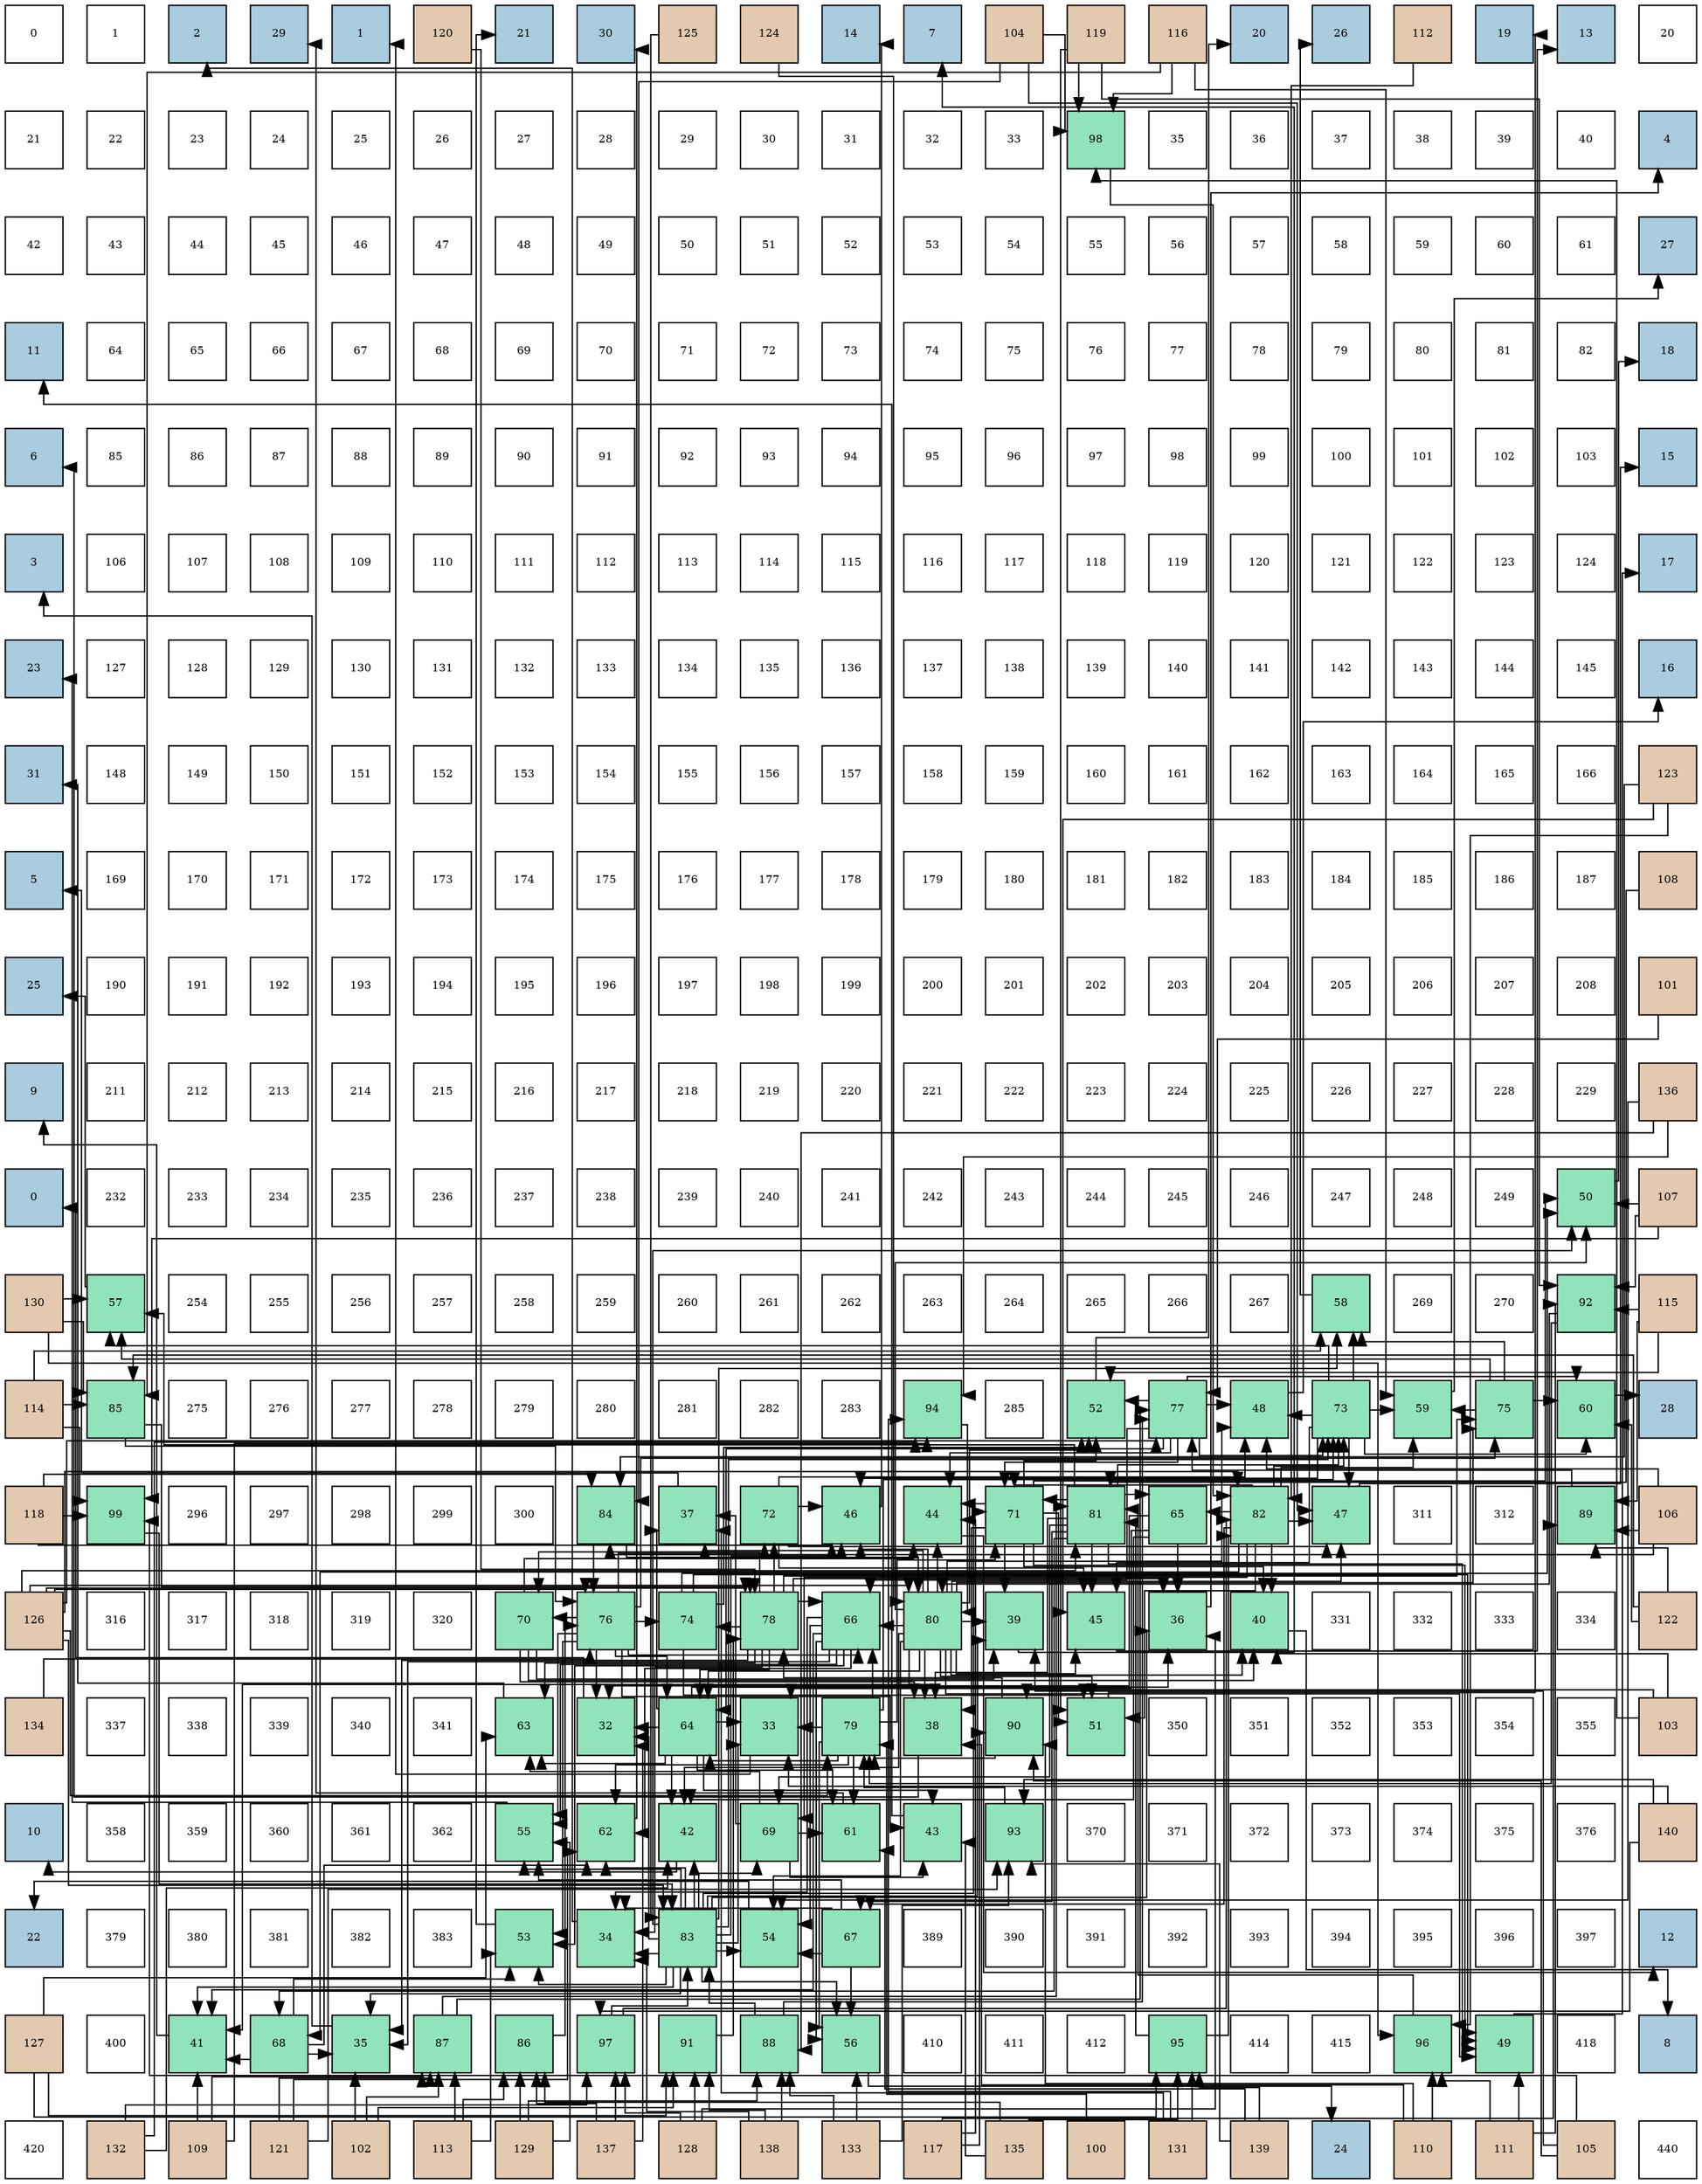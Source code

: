 digraph layout{
 rankdir=TB;
 splines=ortho;
 node [style=filled shape=square fixedsize=true width=0.6];
0[label="0", fontsize=8, fillcolor="#ffffff"];
1[label="1", fontsize=8, fillcolor="#ffffff"];
2[label="2", fontsize=8, fillcolor="#a9ccde"];
3[label="29", fontsize=8, fillcolor="#a9ccde"];
4[label="1", fontsize=8, fillcolor="#a9ccde"];
5[label="120", fontsize=8, fillcolor="#e3c9af"];
6[label="21", fontsize=8, fillcolor="#a9ccde"];
7[label="30", fontsize=8, fillcolor="#a9ccde"];
8[label="125", fontsize=8, fillcolor="#e3c9af"];
9[label="124", fontsize=8, fillcolor="#e3c9af"];
10[label="14", fontsize=8, fillcolor="#a9ccde"];
11[label="7", fontsize=8, fillcolor="#a9ccde"];
12[label="104", fontsize=8, fillcolor="#e3c9af"];
13[label="119", fontsize=8, fillcolor="#e3c9af"];
14[label="116", fontsize=8, fillcolor="#e3c9af"];
15[label="20", fontsize=8, fillcolor="#a9ccde"];
16[label="26", fontsize=8, fillcolor="#a9ccde"];
17[label="112", fontsize=8, fillcolor="#e3c9af"];
18[label="19", fontsize=8, fillcolor="#a9ccde"];
19[label="13", fontsize=8, fillcolor="#a9ccde"];
20[label="20", fontsize=8, fillcolor="#ffffff"];
21[label="21", fontsize=8, fillcolor="#ffffff"];
22[label="22", fontsize=8, fillcolor="#ffffff"];
23[label="23", fontsize=8, fillcolor="#ffffff"];
24[label="24", fontsize=8, fillcolor="#ffffff"];
25[label="25", fontsize=8, fillcolor="#ffffff"];
26[label="26", fontsize=8, fillcolor="#ffffff"];
27[label="27", fontsize=8, fillcolor="#ffffff"];
28[label="28", fontsize=8, fillcolor="#ffffff"];
29[label="29", fontsize=8, fillcolor="#ffffff"];
30[label="30", fontsize=8, fillcolor="#ffffff"];
31[label="31", fontsize=8, fillcolor="#ffffff"];
32[label="32", fontsize=8, fillcolor="#ffffff"];
33[label="33", fontsize=8, fillcolor="#ffffff"];
34[label="98", fontsize=8, fillcolor="#91e3bb"];
35[label="35", fontsize=8, fillcolor="#ffffff"];
36[label="36", fontsize=8, fillcolor="#ffffff"];
37[label="37", fontsize=8, fillcolor="#ffffff"];
38[label="38", fontsize=8, fillcolor="#ffffff"];
39[label="39", fontsize=8, fillcolor="#ffffff"];
40[label="40", fontsize=8, fillcolor="#ffffff"];
41[label="4", fontsize=8, fillcolor="#a9ccde"];
42[label="42", fontsize=8, fillcolor="#ffffff"];
43[label="43", fontsize=8, fillcolor="#ffffff"];
44[label="44", fontsize=8, fillcolor="#ffffff"];
45[label="45", fontsize=8, fillcolor="#ffffff"];
46[label="46", fontsize=8, fillcolor="#ffffff"];
47[label="47", fontsize=8, fillcolor="#ffffff"];
48[label="48", fontsize=8, fillcolor="#ffffff"];
49[label="49", fontsize=8, fillcolor="#ffffff"];
50[label="50", fontsize=8, fillcolor="#ffffff"];
51[label="51", fontsize=8, fillcolor="#ffffff"];
52[label="52", fontsize=8, fillcolor="#ffffff"];
53[label="53", fontsize=8, fillcolor="#ffffff"];
54[label="54", fontsize=8, fillcolor="#ffffff"];
55[label="55", fontsize=8, fillcolor="#ffffff"];
56[label="56", fontsize=8, fillcolor="#ffffff"];
57[label="57", fontsize=8, fillcolor="#ffffff"];
58[label="58", fontsize=8, fillcolor="#ffffff"];
59[label="59", fontsize=8, fillcolor="#ffffff"];
60[label="60", fontsize=8, fillcolor="#ffffff"];
61[label="61", fontsize=8, fillcolor="#ffffff"];
62[label="27", fontsize=8, fillcolor="#a9ccde"];
63[label="11", fontsize=8, fillcolor="#a9ccde"];
64[label="64", fontsize=8, fillcolor="#ffffff"];
65[label="65", fontsize=8, fillcolor="#ffffff"];
66[label="66", fontsize=8, fillcolor="#ffffff"];
67[label="67", fontsize=8, fillcolor="#ffffff"];
68[label="68", fontsize=8, fillcolor="#ffffff"];
69[label="69", fontsize=8, fillcolor="#ffffff"];
70[label="70", fontsize=8, fillcolor="#ffffff"];
71[label="71", fontsize=8, fillcolor="#ffffff"];
72[label="72", fontsize=8, fillcolor="#ffffff"];
73[label="73", fontsize=8, fillcolor="#ffffff"];
74[label="74", fontsize=8, fillcolor="#ffffff"];
75[label="75", fontsize=8, fillcolor="#ffffff"];
76[label="76", fontsize=8, fillcolor="#ffffff"];
77[label="77", fontsize=8, fillcolor="#ffffff"];
78[label="78", fontsize=8, fillcolor="#ffffff"];
79[label="79", fontsize=8, fillcolor="#ffffff"];
80[label="80", fontsize=8, fillcolor="#ffffff"];
81[label="81", fontsize=8, fillcolor="#ffffff"];
82[label="82", fontsize=8, fillcolor="#ffffff"];
83[label="18", fontsize=8, fillcolor="#a9ccde"];
84[label="6", fontsize=8, fillcolor="#a9ccde"];
85[label="85", fontsize=8, fillcolor="#ffffff"];
86[label="86", fontsize=8, fillcolor="#ffffff"];
87[label="87", fontsize=8, fillcolor="#ffffff"];
88[label="88", fontsize=8, fillcolor="#ffffff"];
89[label="89", fontsize=8, fillcolor="#ffffff"];
90[label="90", fontsize=8, fillcolor="#ffffff"];
91[label="91", fontsize=8, fillcolor="#ffffff"];
92[label="92", fontsize=8, fillcolor="#ffffff"];
93[label="93", fontsize=8, fillcolor="#ffffff"];
94[label="94", fontsize=8, fillcolor="#ffffff"];
95[label="95", fontsize=8, fillcolor="#ffffff"];
96[label="96", fontsize=8, fillcolor="#ffffff"];
97[label="97", fontsize=8, fillcolor="#ffffff"];
98[label="98", fontsize=8, fillcolor="#ffffff"];
99[label="99", fontsize=8, fillcolor="#ffffff"];
100[label="100", fontsize=8, fillcolor="#ffffff"];
101[label="101", fontsize=8, fillcolor="#ffffff"];
102[label="102", fontsize=8, fillcolor="#ffffff"];
103[label="103", fontsize=8, fillcolor="#ffffff"];
104[label="15", fontsize=8, fillcolor="#a9ccde"];
105[label="3", fontsize=8, fillcolor="#a9ccde"];
106[label="106", fontsize=8, fillcolor="#ffffff"];
107[label="107", fontsize=8, fillcolor="#ffffff"];
108[label="108", fontsize=8, fillcolor="#ffffff"];
109[label="109", fontsize=8, fillcolor="#ffffff"];
110[label="110", fontsize=8, fillcolor="#ffffff"];
111[label="111", fontsize=8, fillcolor="#ffffff"];
112[label="112", fontsize=8, fillcolor="#ffffff"];
113[label="113", fontsize=8, fillcolor="#ffffff"];
114[label="114", fontsize=8, fillcolor="#ffffff"];
115[label="115", fontsize=8, fillcolor="#ffffff"];
116[label="116", fontsize=8, fillcolor="#ffffff"];
117[label="117", fontsize=8, fillcolor="#ffffff"];
118[label="118", fontsize=8, fillcolor="#ffffff"];
119[label="119", fontsize=8, fillcolor="#ffffff"];
120[label="120", fontsize=8, fillcolor="#ffffff"];
121[label="121", fontsize=8, fillcolor="#ffffff"];
122[label="122", fontsize=8, fillcolor="#ffffff"];
123[label="123", fontsize=8, fillcolor="#ffffff"];
124[label="124", fontsize=8, fillcolor="#ffffff"];
125[label="17", fontsize=8, fillcolor="#a9ccde"];
126[label="23", fontsize=8, fillcolor="#a9ccde"];
127[label="127", fontsize=8, fillcolor="#ffffff"];
128[label="128", fontsize=8, fillcolor="#ffffff"];
129[label="129", fontsize=8, fillcolor="#ffffff"];
130[label="130", fontsize=8, fillcolor="#ffffff"];
131[label="131", fontsize=8, fillcolor="#ffffff"];
132[label="132", fontsize=8, fillcolor="#ffffff"];
133[label="133", fontsize=8, fillcolor="#ffffff"];
134[label="134", fontsize=8, fillcolor="#ffffff"];
135[label="135", fontsize=8, fillcolor="#ffffff"];
136[label="136", fontsize=8, fillcolor="#ffffff"];
137[label="137", fontsize=8, fillcolor="#ffffff"];
138[label="138", fontsize=8, fillcolor="#ffffff"];
139[label="139", fontsize=8, fillcolor="#ffffff"];
140[label="140", fontsize=8, fillcolor="#ffffff"];
141[label="141", fontsize=8, fillcolor="#ffffff"];
142[label="142", fontsize=8, fillcolor="#ffffff"];
143[label="143", fontsize=8, fillcolor="#ffffff"];
144[label="144", fontsize=8, fillcolor="#ffffff"];
145[label="145", fontsize=8, fillcolor="#ffffff"];
146[label="16", fontsize=8, fillcolor="#a9ccde"];
147[label="31", fontsize=8, fillcolor="#a9ccde"];
148[label="148", fontsize=8, fillcolor="#ffffff"];
149[label="149", fontsize=8, fillcolor="#ffffff"];
150[label="150", fontsize=8, fillcolor="#ffffff"];
151[label="151", fontsize=8, fillcolor="#ffffff"];
152[label="152", fontsize=8, fillcolor="#ffffff"];
153[label="153", fontsize=8, fillcolor="#ffffff"];
154[label="154", fontsize=8, fillcolor="#ffffff"];
155[label="155", fontsize=8, fillcolor="#ffffff"];
156[label="156", fontsize=8, fillcolor="#ffffff"];
157[label="157", fontsize=8, fillcolor="#ffffff"];
158[label="158", fontsize=8, fillcolor="#ffffff"];
159[label="159", fontsize=8, fillcolor="#ffffff"];
160[label="160", fontsize=8, fillcolor="#ffffff"];
161[label="161", fontsize=8, fillcolor="#ffffff"];
162[label="162", fontsize=8, fillcolor="#ffffff"];
163[label="163", fontsize=8, fillcolor="#ffffff"];
164[label="164", fontsize=8, fillcolor="#ffffff"];
165[label="165", fontsize=8, fillcolor="#ffffff"];
166[label="166", fontsize=8, fillcolor="#ffffff"];
167[label="123", fontsize=8, fillcolor="#e3c9af"];
168[label="5", fontsize=8, fillcolor="#a9ccde"];
169[label="169", fontsize=8, fillcolor="#ffffff"];
170[label="170", fontsize=8, fillcolor="#ffffff"];
171[label="171", fontsize=8, fillcolor="#ffffff"];
172[label="172", fontsize=8, fillcolor="#ffffff"];
173[label="173", fontsize=8, fillcolor="#ffffff"];
174[label="174", fontsize=8, fillcolor="#ffffff"];
175[label="175", fontsize=8, fillcolor="#ffffff"];
176[label="176", fontsize=8, fillcolor="#ffffff"];
177[label="177", fontsize=8, fillcolor="#ffffff"];
178[label="178", fontsize=8, fillcolor="#ffffff"];
179[label="179", fontsize=8, fillcolor="#ffffff"];
180[label="180", fontsize=8, fillcolor="#ffffff"];
181[label="181", fontsize=8, fillcolor="#ffffff"];
182[label="182", fontsize=8, fillcolor="#ffffff"];
183[label="183", fontsize=8, fillcolor="#ffffff"];
184[label="184", fontsize=8, fillcolor="#ffffff"];
185[label="185", fontsize=8, fillcolor="#ffffff"];
186[label="186", fontsize=8, fillcolor="#ffffff"];
187[label="187", fontsize=8, fillcolor="#ffffff"];
188[label="108", fontsize=8, fillcolor="#e3c9af"];
189[label="25", fontsize=8, fillcolor="#a9ccde"];
190[label="190", fontsize=8, fillcolor="#ffffff"];
191[label="191", fontsize=8, fillcolor="#ffffff"];
192[label="192", fontsize=8, fillcolor="#ffffff"];
193[label="193", fontsize=8, fillcolor="#ffffff"];
194[label="194", fontsize=8, fillcolor="#ffffff"];
195[label="195", fontsize=8, fillcolor="#ffffff"];
196[label="196", fontsize=8, fillcolor="#ffffff"];
197[label="197", fontsize=8, fillcolor="#ffffff"];
198[label="198", fontsize=8, fillcolor="#ffffff"];
199[label="199", fontsize=8, fillcolor="#ffffff"];
200[label="200", fontsize=8, fillcolor="#ffffff"];
201[label="201", fontsize=8, fillcolor="#ffffff"];
202[label="202", fontsize=8, fillcolor="#ffffff"];
203[label="203", fontsize=8, fillcolor="#ffffff"];
204[label="204", fontsize=8, fillcolor="#ffffff"];
205[label="205", fontsize=8, fillcolor="#ffffff"];
206[label="206", fontsize=8, fillcolor="#ffffff"];
207[label="207", fontsize=8, fillcolor="#ffffff"];
208[label="208", fontsize=8, fillcolor="#ffffff"];
209[label="101", fontsize=8, fillcolor="#e3c9af"];
210[label="9", fontsize=8, fillcolor="#a9ccde"];
211[label="211", fontsize=8, fillcolor="#ffffff"];
212[label="212", fontsize=8, fillcolor="#ffffff"];
213[label="213", fontsize=8, fillcolor="#ffffff"];
214[label="214", fontsize=8, fillcolor="#ffffff"];
215[label="215", fontsize=8, fillcolor="#ffffff"];
216[label="216", fontsize=8, fillcolor="#ffffff"];
217[label="217", fontsize=8, fillcolor="#ffffff"];
218[label="218", fontsize=8, fillcolor="#ffffff"];
219[label="219", fontsize=8, fillcolor="#ffffff"];
220[label="220", fontsize=8, fillcolor="#ffffff"];
221[label="221", fontsize=8, fillcolor="#ffffff"];
222[label="222", fontsize=8, fillcolor="#ffffff"];
223[label="223", fontsize=8, fillcolor="#ffffff"];
224[label="224", fontsize=8, fillcolor="#ffffff"];
225[label="225", fontsize=8, fillcolor="#ffffff"];
226[label="226", fontsize=8, fillcolor="#ffffff"];
227[label="227", fontsize=8, fillcolor="#ffffff"];
228[label="228", fontsize=8, fillcolor="#ffffff"];
229[label="229", fontsize=8, fillcolor="#ffffff"];
230[label="136", fontsize=8, fillcolor="#e3c9af"];
231[label="0", fontsize=8, fillcolor="#a9ccde"];
232[label="232", fontsize=8, fillcolor="#ffffff"];
233[label="233", fontsize=8, fillcolor="#ffffff"];
234[label="234", fontsize=8, fillcolor="#ffffff"];
235[label="235", fontsize=8, fillcolor="#ffffff"];
236[label="236", fontsize=8, fillcolor="#ffffff"];
237[label="237", fontsize=8, fillcolor="#ffffff"];
238[label="238", fontsize=8, fillcolor="#ffffff"];
239[label="239", fontsize=8, fillcolor="#ffffff"];
240[label="240", fontsize=8, fillcolor="#ffffff"];
241[label="241", fontsize=8, fillcolor="#ffffff"];
242[label="242", fontsize=8, fillcolor="#ffffff"];
243[label="243", fontsize=8, fillcolor="#ffffff"];
244[label="244", fontsize=8, fillcolor="#ffffff"];
245[label="245", fontsize=8, fillcolor="#ffffff"];
246[label="246", fontsize=8, fillcolor="#ffffff"];
247[label="247", fontsize=8, fillcolor="#ffffff"];
248[label="248", fontsize=8, fillcolor="#ffffff"];
249[label="249", fontsize=8, fillcolor="#ffffff"];
250[label="50", fontsize=8, fillcolor="#91e3bb"];
251[label="107", fontsize=8, fillcolor="#e3c9af"];
252[label="130", fontsize=8, fillcolor="#e3c9af"];
253[label="57", fontsize=8, fillcolor="#91e3bb"];
254[label="254", fontsize=8, fillcolor="#ffffff"];
255[label="255", fontsize=8, fillcolor="#ffffff"];
256[label="256", fontsize=8, fillcolor="#ffffff"];
257[label="257", fontsize=8, fillcolor="#ffffff"];
258[label="258", fontsize=8, fillcolor="#ffffff"];
259[label="259", fontsize=8, fillcolor="#ffffff"];
260[label="260", fontsize=8, fillcolor="#ffffff"];
261[label="261", fontsize=8, fillcolor="#ffffff"];
262[label="262", fontsize=8, fillcolor="#ffffff"];
263[label="263", fontsize=8, fillcolor="#ffffff"];
264[label="264", fontsize=8, fillcolor="#ffffff"];
265[label="265", fontsize=8, fillcolor="#ffffff"];
266[label="266", fontsize=8, fillcolor="#ffffff"];
267[label="267", fontsize=8, fillcolor="#ffffff"];
268[label="58", fontsize=8, fillcolor="#91e3bb"];
269[label="269", fontsize=8, fillcolor="#ffffff"];
270[label="270", fontsize=8, fillcolor="#ffffff"];
271[label="92", fontsize=8, fillcolor="#91e3bb"];
272[label="115", fontsize=8, fillcolor="#e3c9af"];
273[label="114", fontsize=8, fillcolor="#e3c9af"];
274[label="85", fontsize=8, fillcolor="#91e3bb"];
275[label="275", fontsize=8, fillcolor="#ffffff"];
276[label="276", fontsize=8, fillcolor="#ffffff"];
277[label="277", fontsize=8, fillcolor="#ffffff"];
278[label="278", fontsize=8, fillcolor="#ffffff"];
279[label="279", fontsize=8, fillcolor="#ffffff"];
280[label="280", fontsize=8, fillcolor="#ffffff"];
281[label="281", fontsize=8, fillcolor="#ffffff"];
282[label="282", fontsize=8, fillcolor="#ffffff"];
283[label="283", fontsize=8, fillcolor="#ffffff"];
284[label="94", fontsize=8, fillcolor="#91e3bb"];
285[label="285", fontsize=8, fillcolor="#ffffff"];
286[label="52", fontsize=8, fillcolor="#91e3bb"];
287[label="77", fontsize=8, fillcolor="#91e3bb"];
288[label="48", fontsize=8, fillcolor="#91e3bb"];
289[label="73", fontsize=8, fillcolor="#91e3bb"];
290[label="59", fontsize=8, fillcolor="#91e3bb"];
291[label="75", fontsize=8, fillcolor="#91e3bb"];
292[label="60", fontsize=8, fillcolor="#91e3bb"];
293[label="28", fontsize=8, fillcolor="#a9ccde"];
294[label="118", fontsize=8, fillcolor="#e3c9af"];
295[label="99", fontsize=8, fillcolor="#91e3bb"];
296[label="296", fontsize=8, fillcolor="#ffffff"];
297[label="297", fontsize=8, fillcolor="#ffffff"];
298[label="298", fontsize=8, fillcolor="#ffffff"];
299[label="299", fontsize=8, fillcolor="#ffffff"];
300[label="300", fontsize=8, fillcolor="#ffffff"];
301[label="84", fontsize=8, fillcolor="#91e3bb"];
302[label="37", fontsize=8, fillcolor="#91e3bb"];
303[label="72", fontsize=8, fillcolor="#91e3bb"];
304[label="46", fontsize=8, fillcolor="#91e3bb"];
305[label="44", fontsize=8, fillcolor="#91e3bb"];
306[label="71", fontsize=8, fillcolor="#91e3bb"];
307[label="81", fontsize=8, fillcolor="#91e3bb"];
308[label="65", fontsize=8, fillcolor="#91e3bb"];
309[label="82", fontsize=8, fillcolor="#91e3bb"];
310[label="47", fontsize=8, fillcolor="#91e3bb"];
311[label="311", fontsize=8, fillcolor="#ffffff"];
312[label="312", fontsize=8, fillcolor="#ffffff"];
313[label="89", fontsize=8, fillcolor="#91e3bb"];
314[label="106", fontsize=8, fillcolor="#e3c9af"];
315[label="126", fontsize=8, fillcolor="#e3c9af"];
316[label="316", fontsize=8, fillcolor="#ffffff"];
317[label="317", fontsize=8, fillcolor="#ffffff"];
318[label="318", fontsize=8, fillcolor="#ffffff"];
319[label="319", fontsize=8, fillcolor="#ffffff"];
320[label="320", fontsize=8, fillcolor="#ffffff"];
321[label="70", fontsize=8, fillcolor="#91e3bb"];
322[label="76", fontsize=8, fillcolor="#91e3bb"];
323[label="74", fontsize=8, fillcolor="#91e3bb"];
324[label="78", fontsize=8, fillcolor="#91e3bb"];
325[label="66", fontsize=8, fillcolor="#91e3bb"];
326[label="80", fontsize=8, fillcolor="#91e3bb"];
327[label="39", fontsize=8, fillcolor="#91e3bb"];
328[label="45", fontsize=8, fillcolor="#91e3bb"];
329[label="36", fontsize=8, fillcolor="#91e3bb"];
330[label="40", fontsize=8, fillcolor="#91e3bb"];
331[label="331", fontsize=8, fillcolor="#ffffff"];
332[label="332", fontsize=8, fillcolor="#ffffff"];
333[label="333", fontsize=8, fillcolor="#ffffff"];
334[label="334", fontsize=8, fillcolor="#ffffff"];
335[label="122", fontsize=8, fillcolor="#e3c9af"];
336[label="134", fontsize=8, fillcolor="#e3c9af"];
337[label="337", fontsize=8, fillcolor="#ffffff"];
338[label="338", fontsize=8, fillcolor="#ffffff"];
339[label="339", fontsize=8, fillcolor="#ffffff"];
340[label="340", fontsize=8, fillcolor="#ffffff"];
341[label="341", fontsize=8, fillcolor="#ffffff"];
342[label="63", fontsize=8, fillcolor="#91e3bb"];
343[label="32", fontsize=8, fillcolor="#91e3bb"];
344[label="64", fontsize=8, fillcolor="#91e3bb"];
345[label="33", fontsize=8, fillcolor="#91e3bb"];
346[label="79", fontsize=8, fillcolor="#91e3bb"];
347[label="38", fontsize=8, fillcolor="#91e3bb"];
348[label="90", fontsize=8, fillcolor="#91e3bb"];
349[label="51", fontsize=8, fillcolor="#91e3bb"];
350[label="350", fontsize=8, fillcolor="#ffffff"];
351[label="351", fontsize=8, fillcolor="#ffffff"];
352[label="352", fontsize=8, fillcolor="#ffffff"];
353[label="353", fontsize=8, fillcolor="#ffffff"];
354[label="354", fontsize=8, fillcolor="#ffffff"];
355[label="355", fontsize=8, fillcolor="#ffffff"];
356[label="103", fontsize=8, fillcolor="#e3c9af"];
357[label="10", fontsize=8, fillcolor="#a9ccde"];
358[label="358", fontsize=8, fillcolor="#ffffff"];
359[label="359", fontsize=8, fillcolor="#ffffff"];
360[label="360", fontsize=8, fillcolor="#ffffff"];
361[label="361", fontsize=8, fillcolor="#ffffff"];
362[label="362", fontsize=8, fillcolor="#ffffff"];
363[label="55", fontsize=8, fillcolor="#91e3bb"];
364[label="62", fontsize=8, fillcolor="#91e3bb"];
365[label="42", fontsize=8, fillcolor="#91e3bb"];
366[label="69", fontsize=8, fillcolor="#91e3bb"];
367[label="61", fontsize=8, fillcolor="#91e3bb"];
368[label="43", fontsize=8, fillcolor="#91e3bb"];
369[label="93", fontsize=8, fillcolor="#91e3bb"];
370[label="370", fontsize=8, fillcolor="#ffffff"];
371[label="371", fontsize=8, fillcolor="#ffffff"];
372[label="372", fontsize=8, fillcolor="#ffffff"];
373[label="373", fontsize=8, fillcolor="#ffffff"];
374[label="374", fontsize=8, fillcolor="#ffffff"];
375[label="375", fontsize=8, fillcolor="#ffffff"];
376[label="376", fontsize=8, fillcolor="#ffffff"];
377[label="140", fontsize=8, fillcolor="#e3c9af"];
378[label="22", fontsize=8, fillcolor="#a9ccde"];
379[label="379", fontsize=8, fillcolor="#ffffff"];
380[label="380", fontsize=8, fillcolor="#ffffff"];
381[label="381", fontsize=8, fillcolor="#ffffff"];
382[label="382", fontsize=8, fillcolor="#ffffff"];
383[label="383", fontsize=8, fillcolor="#ffffff"];
384[label="53", fontsize=8, fillcolor="#91e3bb"];
385[label="34", fontsize=8, fillcolor="#91e3bb"];
386[label="83", fontsize=8, fillcolor="#91e3bb"];
387[label="54", fontsize=8, fillcolor="#91e3bb"];
388[label="67", fontsize=8, fillcolor="#91e3bb"];
389[label="389", fontsize=8, fillcolor="#ffffff"];
390[label="390", fontsize=8, fillcolor="#ffffff"];
391[label="391", fontsize=8, fillcolor="#ffffff"];
392[label="392", fontsize=8, fillcolor="#ffffff"];
393[label="393", fontsize=8, fillcolor="#ffffff"];
394[label="394", fontsize=8, fillcolor="#ffffff"];
395[label="395", fontsize=8, fillcolor="#ffffff"];
396[label="396", fontsize=8, fillcolor="#ffffff"];
397[label="397", fontsize=8, fillcolor="#ffffff"];
398[label="12", fontsize=8, fillcolor="#a9ccde"];
399[label="127", fontsize=8, fillcolor="#e3c9af"];
400[label="400", fontsize=8, fillcolor="#ffffff"];
401[label="41", fontsize=8, fillcolor="#91e3bb"];
402[label="68", fontsize=8, fillcolor="#91e3bb"];
403[label="35", fontsize=8, fillcolor="#91e3bb"];
404[label="87", fontsize=8, fillcolor="#91e3bb"];
405[label="86", fontsize=8, fillcolor="#91e3bb"];
406[label="97", fontsize=8, fillcolor="#91e3bb"];
407[label="91", fontsize=8, fillcolor="#91e3bb"];
408[label="88", fontsize=8, fillcolor="#91e3bb"];
409[label="56", fontsize=8, fillcolor="#91e3bb"];
410[label="410", fontsize=8, fillcolor="#ffffff"];
411[label="411", fontsize=8, fillcolor="#ffffff"];
412[label="412", fontsize=8, fillcolor="#ffffff"];
413[label="95", fontsize=8, fillcolor="#91e3bb"];
414[label="414", fontsize=8, fillcolor="#ffffff"];
415[label="415", fontsize=8, fillcolor="#ffffff"];
416[label="96", fontsize=8, fillcolor="#91e3bb"];
417[label="49", fontsize=8, fillcolor="#91e3bb"];
418[label="418", fontsize=8, fillcolor="#ffffff"];
419[label="8", fontsize=8, fillcolor="#a9ccde"];
420[label="420", fontsize=8, fillcolor="#ffffff"];
421[label="132", fontsize=8, fillcolor="#e3c9af"];
422[label="109", fontsize=8, fillcolor="#e3c9af"];
423[label="121", fontsize=8, fillcolor="#e3c9af"];
424[label="102", fontsize=8, fillcolor="#e3c9af"];
425[label="113", fontsize=8, fillcolor="#e3c9af"];
426[label="129", fontsize=8, fillcolor="#e3c9af"];
427[label="137", fontsize=8, fillcolor="#e3c9af"];
428[label="128", fontsize=8, fillcolor="#e3c9af"];
429[label="138", fontsize=8, fillcolor="#e3c9af"];
430[label="133", fontsize=8, fillcolor="#e3c9af"];
431[label="117", fontsize=8, fillcolor="#e3c9af"];
432[label="135", fontsize=8, fillcolor="#e3c9af"];
433[label="100", fontsize=8, fillcolor="#e3c9af"];
434[label="131", fontsize=8, fillcolor="#e3c9af"];
435[label="139", fontsize=8, fillcolor="#e3c9af"];
436[label="24", fontsize=8, fillcolor="#a9ccde"];
437[label="110", fontsize=8, fillcolor="#e3c9af"];
438[label="111", fontsize=8, fillcolor="#e3c9af"];
439[label="105", fontsize=8, fillcolor="#e3c9af"];
440[label="440", fontsize=8, fillcolor="#ffffff"];
edge [constraint=false, style=vis];343 -> 231;
345 -> 4;
385 -> 2;
403 -> 105;
329 -> 41;
302 -> 168;
347 -> 84;
327 -> 11;
330 -> 419;
401 -> 210;
365 -> 357;
368 -> 63;
305 -> 398;
328 -> 19;
304 -> 10;
310 -> 104;
288 -> 146;
417 -> 125;
250 -> 83;
349 -> 18;
286 -> 15;
384 -> 6;
387 -> 378;
363 -> 126;
409 -> 436;
253 -> 189;
268 -> 16;
290 -> 62;
292 -> 293;
367 -> 3;
364 -> 7;
342 -> 147;
344 -> 343;
344 -> 345;
344 -> 329;
344 -> 302;
344 -> 365;
344 -> 368;
344 -> 367;
344 -> 342;
308 -> 343;
308 -> 345;
308 -> 329;
308 -> 365;
325 -> 385;
325 -> 403;
325 -> 401;
325 -> 384;
325 -> 387;
325 -> 363;
325 -> 409;
325 -> 364;
388 -> 385;
388 -> 387;
388 -> 363;
388 -> 409;
402 -> 403;
402 -> 401;
402 -> 384;
402 -> 364;
366 -> 302;
366 -> 368;
366 -> 367;
366 -> 342;
321 -> 347;
321 -> 327;
321 -> 330;
321 -> 305;
306 -> 347;
306 -> 327;
306 -> 330;
306 -> 305;
306 -> 417;
306 -> 250;
306 -> 349;
306 -> 286;
303 -> 328;
303 -> 304;
303 -> 310;
303 -> 288;
289 -> 328;
289 -> 304;
289 -> 310;
289 -> 288;
289 -> 253;
289 -> 268;
289 -> 290;
289 -> 292;
323 -> 417;
323 -> 250;
323 -> 349;
323 -> 286;
291 -> 253;
291 -> 268;
291 -> 290;
291 -> 292;
322 -> 343;
322 -> 368;
322 -> 384;
322 -> 363;
322 -> 344;
322 -> 325;
322 -> 321;
322 -> 303;
322 -> 323;
322 -> 291;
287 -> 305;
287 -> 288;
287 -> 286;
287 -> 292;
287 -> 344;
287 -> 325;
287 -> 306;
287 -> 289;
324 -> 385;
324 -> 403;
324 -> 329;
324 -> 342;
324 -> 344;
324 -> 325;
324 -> 321;
324 -> 303;
324 -> 323;
324 -> 291;
346 -> 345;
346 -> 409;
346 -> 367;
346 -> 364;
346 -> 344;
346 -> 325;
346 -> 306;
346 -> 289;
326 -> 302;
326 -> 347;
326 -> 327;
326 -> 330;
326 -> 401;
326 -> 365;
326 -> 305;
326 -> 328;
326 -> 304;
326 -> 310;
326 -> 288;
326 -> 417;
326 -> 250;
326 -> 349;
326 -> 286;
326 -> 387;
326 -> 344;
326 -> 325;
326 -> 291;
307 -> 347;
307 -> 328;
307 -> 417;
307 -> 253;
307 -> 308;
307 -> 388;
307 -> 402;
307 -> 366;
307 -> 306;
307 -> 289;
309 -> 330;
309 -> 310;
309 -> 349;
309 -> 290;
309 -> 308;
309 -> 388;
309 -> 402;
309 -> 366;
309 -> 306;
309 -> 289;
386 -> 343;
386 -> 345;
386 -> 385;
386 -> 403;
386 -> 329;
386 -> 327;
386 -> 401;
386 -> 365;
386 -> 304;
386 -> 250;
386 -> 384;
386 -> 387;
386 -> 363;
386 -> 409;
386 -> 268;
386 -> 364;
386 -> 366;
386 -> 306;
386 -> 289;
301 -> 322;
301 -> 326;
274 -> 322;
274 -> 324;
405 -> 322;
404 -> 287;
404 -> 307;
408 -> 287;
408 -> 386;
313 -> 287;
348 -> 324;
348 -> 346;
407 -> 324;
271 -> 346;
271 -> 326;
369 -> 346;
284 -> 326;
413 -> 307;
413 -> 309;
416 -> 307;
406 -> 309;
406 -> 386;
34 -> 309;
295 -> 386;
433 -> 346;
209 -> 287;
424 -> 403;
424 -> 404;
424 -> 407;
356 -> 330;
356 -> 348;
356 -> 34;
12 -> 310;
12 -> 301;
12 -> 34;
439 -> 327;
439 -> 348;
439 -> 295;
314 -> 288;
314 -> 301;
314 -> 313;
251 -> 250;
251 -> 271;
251 -> 295;
188 -> 307;
422 -> 401;
422 -> 404;
422 -> 284;
437 -> 347;
437 -> 348;
437 -> 416;
438 -> 417;
438 -> 271;
438 -> 416;
17 -> 309;
425 -> 384;
425 -> 405;
425 -> 404;
273 -> 268;
273 -> 274;
273 -> 295;
272 -> 286;
272 -> 313;
272 -> 271;
14 -> 290;
14 -> 274;
14 -> 34;
431 -> 305;
431 -> 313;
431 -> 348;
294 -> 304;
294 -> 301;
294 -> 295;
13 -> 349;
13 -> 271;
13 -> 34;
5 -> 324;
423 -> 364;
423 -> 404;
423 -> 369;
335 -> 292;
335 -> 274;
335 -> 313;
167 -> 328;
167 -> 301;
167 -> 416;
9 -> 326;
8 -> 386;
315 -> 322;
315 -> 287;
315 -> 324;
315 -> 346;
315 -> 326;
315 -> 307;
315 -> 309;
315 -> 386;
399 -> 342;
399 -> 407;
399 -> 413;
428 -> 329;
428 -> 407;
428 -> 406;
426 -> 363;
426 -> 405;
426 -> 408;
252 -> 253;
252 -> 274;
252 -> 416;
434 -> 302;
434 -> 284;
434 -> 413;
421 -> 365;
421 -> 284;
421 -> 406;
430 -> 409;
430 -> 408;
430 -> 369;
336 -> 322;
432 -> 368;
432 -> 405;
432 -> 413;
230 -> 387;
230 -> 408;
230 -> 284;
427 -> 343;
427 -> 405;
427 -> 406;
429 -> 385;
429 -> 408;
429 -> 407;
435 -> 367;
435 -> 369;
435 -> 413;
377 -> 345;
377 -> 369;
377 -> 406;
edge [constraint=true, style=invis];
0 -> 21 -> 42 -> 63 -> 84 -> 105 -> 126 -> 147 -> 168 -> 189 -> 210 -> 231 -> 252 -> 273 -> 294 -> 315 -> 336 -> 357 -> 378 -> 399 -> 420;
1 -> 22 -> 43 -> 64 -> 85 -> 106 -> 127 -> 148 -> 169 -> 190 -> 211 -> 232 -> 253 -> 274 -> 295 -> 316 -> 337 -> 358 -> 379 -> 400 -> 421;
2 -> 23 -> 44 -> 65 -> 86 -> 107 -> 128 -> 149 -> 170 -> 191 -> 212 -> 233 -> 254 -> 275 -> 296 -> 317 -> 338 -> 359 -> 380 -> 401 -> 422;
3 -> 24 -> 45 -> 66 -> 87 -> 108 -> 129 -> 150 -> 171 -> 192 -> 213 -> 234 -> 255 -> 276 -> 297 -> 318 -> 339 -> 360 -> 381 -> 402 -> 423;
4 -> 25 -> 46 -> 67 -> 88 -> 109 -> 130 -> 151 -> 172 -> 193 -> 214 -> 235 -> 256 -> 277 -> 298 -> 319 -> 340 -> 361 -> 382 -> 403 -> 424;
5 -> 26 -> 47 -> 68 -> 89 -> 110 -> 131 -> 152 -> 173 -> 194 -> 215 -> 236 -> 257 -> 278 -> 299 -> 320 -> 341 -> 362 -> 383 -> 404 -> 425;
6 -> 27 -> 48 -> 69 -> 90 -> 111 -> 132 -> 153 -> 174 -> 195 -> 216 -> 237 -> 258 -> 279 -> 300 -> 321 -> 342 -> 363 -> 384 -> 405 -> 426;
7 -> 28 -> 49 -> 70 -> 91 -> 112 -> 133 -> 154 -> 175 -> 196 -> 217 -> 238 -> 259 -> 280 -> 301 -> 322 -> 343 -> 364 -> 385 -> 406 -> 427;
8 -> 29 -> 50 -> 71 -> 92 -> 113 -> 134 -> 155 -> 176 -> 197 -> 218 -> 239 -> 260 -> 281 -> 302 -> 323 -> 344 -> 365 -> 386 -> 407 -> 428;
9 -> 30 -> 51 -> 72 -> 93 -> 114 -> 135 -> 156 -> 177 -> 198 -> 219 -> 240 -> 261 -> 282 -> 303 -> 324 -> 345 -> 366 -> 387 -> 408 -> 429;
10 -> 31 -> 52 -> 73 -> 94 -> 115 -> 136 -> 157 -> 178 -> 199 -> 220 -> 241 -> 262 -> 283 -> 304 -> 325 -> 346 -> 367 -> 388 -> 409 -> 430;
11 -> 32 -> 53 -> 74 -> 95 -> 116 -> 137 -> 158 -> 179 -> 200 -> 221 -> 242 -> 263 -> 284 -> 305 -> 326 -> 347 -> 368 -> 389 -> 410 -> 431;
12 -> 33 -> 54 -> 75 -> 96 -> 117 -> 138 -> 159 -> 180 -> 201 -> 222 -> 243 -> 264 -> 285 -> 306 -> 327 -> 348 -> 369 -> 390 -> 411 -> 432;
13 -> 34 -> 55 -> 76 -> 97 -> 118 -> 139 -> 160 -> 181 -> 202 -> 223 -> 244 -> 265 -> 286 -> 307 -> 328 -> 349 -> 370 -> 391 -> 412 -> 433;
14 -> 35 -> 56 -> 77 -> 98 -> 119 -> 140 -> 161 -> 182 -> 203 -> 224 -> 245 -> 266 -> 287 -> 308 -> 329 -> 350 -> 371 -> 392 -> 413 -> 434;
15 -> 36 -> 57 -> 78 -> 99 -> 120 -> 141 -> 162 -> 183 -> 204 -> 225 -> 246 -> 267 -> 288 -> 309 -> 330 -> 351 -> 372 -> 393 -> 414 -> 435;
16 -> 37 -> 58 -> 79 -> 100 -> 121 -> 142 -> 163 -> 184 -> 205 -> 226 -> 247 -> 268 -> 289 -> 310 -> 331 -> 352 -> 373 -> 394 -> 415 -> 436;
17 -> 38 -> 59 -> 80 -> 101 -> 122 -> 143 -> 164 -> 185 -> 206 -> 227 -> 248 -> 269 -> 290 -> 311 -> 332 -> 353 -> 374 -> 395 -> 416 -> 437;
18 -> 39 -> 60 -> 81 -> 102 -> 123 -> 144 -> 165 -> 186 -> 207 -> 228 -> 249 -> 270 -> 291 -> 312 -> 333 -> 354 -> 375 -> 396 -> 417 -> 438;
19 -> 40 -> 61 -> 82 -> 103 -> 124 -> 145 -> 166 -> 187 -> 208 -> 229 -> 250 -> 271 -> 292 -> 313 -> 334 -> 355 -> 376 -> 397 -> 418 -> 439;
20 -> 41 -> 62 -> 83 -> 104 -> 125 -> 146 -> 167 -> 188 -> 209 -> 230 -> 251 -> 272 -> 293 -> 314 -> 335 -> 356 -> 377 -> 398 -> 419 -> 440;
rank = same {0 -> 1 -> 2 -> 3 -> 4 -> 5 -> 6 -> 7 -> 8 -> 9 -> 10 -> 11 -> 12 -> 13 -> 14 -> 15 -> 16 -> 17 -> 18 -> 19 -> 20};
rank = same {21 -> 22 -> 23 -> 24 -> 25 -> 26 -> 27 -> 28 -> 29 -> 30 -> 31 -> 32 -> 33 -> 34 -> 35 -> 36 -> 37 -> 38 -> 39 -> 40 -> 41};
rank = same {42 -> 43 -> 44 -> 45 -> 46 -> 47 -> 48 -> 49 -> 50 -> 51 -> 52 -> 53 -> 54 -> 55 -> 56 -> 57 -> 58 -> 59 -> 60 -> 61 -> 62};
rank = same {63 -> 64 -> 65 -> 66 -> 67 -> 68 -> 69 -> 70 -> 71 -> 72 -> 73 -> 74 -> 75 -> 76 -> 77 -> 78 -> 79 -> 80 -> 81 -> 82 -> 83};
rank = same {84 -> 85 -> 86 -> 87 -> 88 -> 89 -> 90 -> 91 -> 92 -> 93 -> 94 -> 95 -> 96 -> 97 -> 98 -> 99 -> 100 -> 101 -> 102 -> 103 -> 104};
rank = same {105 -> 106 -> 107 -> 108 -> 109 -> 110 -> 111 -> 112 -> 113 -> 114 -> 115 -> 116 -> 117 -> 118 -> 119 -> 120 -> 121 -> 122 -> 123 -> 124 -> 125};
rank = same {126 -> 127 -> 128 -> 129 -> 130 -> 131 -> 132 -> 133 -> 134 -> 135 -> 136 -> 137 -> 138 -> 139 -> 140 -> 141 -> 142 -> 143 -> 144 -> 145 -> 146};
rank = same {147 -> 148 -> 149 -> 150 -> 151 -> 152 -> 153 -> 154 -> 155 -> 156 -> 157 -> 158 -> 159 -> 160 -> 161 -> 162 -> 163 -> 164 -> 165 -> 166 -> 167};
rank = same {168 -> 169 -> 170 -> 171 -> 172 -> 173 -> 174 -> 175 -> 176 -> 177 -> 178 -> 179 -> 180 -> 181 -> 182 -> 183 -> 184 -> 185 -> 186 -> 187 -> 188};
rank = same {189 -> 190 -> 191 -> 192 -> 193 -> 194 -> 195 -> 196 -> 197 -> 198 -> 199 -> 200 -> 201 -> 202 -> 203 -> 204 -> 205 -> 206 -> 207 -> 208 -> 209};
rank = same {210 -> 211 -> 212 -> 213 -> 214 -> 215 -> 216 -> 217 -> 218 -> 219 -> 220 -> 221 -> 222 -> 223 -> 224 -> 225 -> 226 -> 227 -> 228 -> 229 -> 230};
rank = same {231 -> 232 -> 233 -> 234 -> 235 -> 236 -> 237 -> 238 -> 239 -> 240 -> 241 -> 242 -> 243 -> 244 -> 245 -> 246 -> 247 -> 248 -> 249 -> 250 -> 251};
rank = same {252 -> 253 -> 254 -> 255 -> 256 -> 257 -> 258 -> 259 -> 260 -> 261 -> 262 -> 263 -> 264 -> 265 -> 266 -> 267 -> 268 -> 269 -> 270 -> 271 -> 272};
rank = same {273 -> 274 -> 275 -> 276 -> 277 -> 278 -> 279 -> 280 -> 281 -> 282 -> 283 -> 284 -> 285 -> 286 -> 287 -> 288 -> 289 -> 290 -> 291 -> 292 -> 293};
rank = same {294 -> 295 -> 296 -> 297 -> 298 -> 299 -> 300 -> 301 -> 302 -> 303 -> 304 -> 305 -> 306 -> 307 -> 308 -> 309 -> 310 -> 311 -> 312 -> 313 -> 314};
rank = same {315 -> 316 -> 317 -> 318 -> 319 -> 320 -> 321 -> 322 -> 323 -> 324 -> 325 -> 326 -> 327 -> 328 -> 329 -> 330 -> 331 -> 332 -> 333 -> 334 -> 335};
rank = same {336 -> 337 -> 338 -> 339 -> 340 -> 341 -> 342 -> 343 -> 344 -> 345 -> 346 -> 347 -> 348 -> 349 -> 350 -> 351 -> 352 -> 353 -> 354 -> 355 -> 356};
rank = same {357 -> 358 -> 359 -> 360 -> 361 -> 362 -> 363 -> 364 -> 365 -> 366 -> 367 -> 368 -> 369 -> 370 -> 371 -> 372 -> 373 -> 374 -> 375 -> 376 -> 377};
rank = same {378 -> 379 -> 380 -> 381 -> 382 -> 383 -> 384 -> 385 -> 386 -> 387 -> 388 -> 389 -> 390 -> 391 -> 392 -> 393 -> 394 -> 395 -> 396 -> 397 -> 398};
rank = same {399 -> 400 -> 401 -> 402 -> 403 -> 404 -> 405 -> 406 -> 407 -> 408 -> 409 -> 410 -> 411 -> 412 -> 413 -> 414 -> 415 -> 416 -> 417 -> 418 -> 419};
rank = same {420 -> 421 -> 422 -> 423 -> 424 -> 425 -> 426 -> 427 -> 428 -> 429 -> 430 -> 431 -> 432 -> 433 -> 434 -> 435 -> 436 -> 437 -> 438 -> 439 -> 440};
}